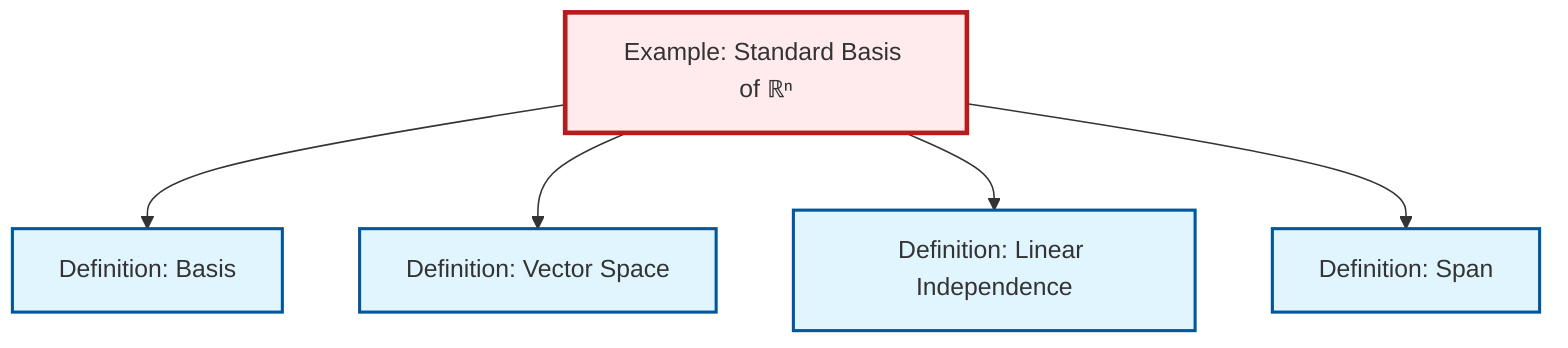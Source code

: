 graph TD
    classDef definition fill:#e1f5fe,stroke:#01579b,stroke-width:2px
    classDef theorem fill:#f3e5f5,stroke:#4a148c,stroke-width:2px
    classDef axiom fill:#fff3e0,stroke:#e65100,stroke-width:2px
    classDef example fill:#e8f5e9,stroke:#1b5e20,stroke-width:2px
    classDef current fill:#ffebee,stroke:#b71c1c,stroke-width:3px
    def-span["Definition: Span"]:::definition
    def-linear-independence["Definition: Linear Independence"]:::definition
    def-vector-space["Definition: Vector Space"]:::definition
    def-basis["Definition: Basis"]:::definition
    ex-standard-basis-rn["Example: Standard Basis of ℝⁿ"]:::example
    ex-standard-basis-rn --> def-basis
    ex-standard-basis-rn --> def-vector-space
    ex-standard-basis-rn --> def-linear-independence
    ex-standard-basis-rn --> def-span
    class ex-standard-basis-rn current